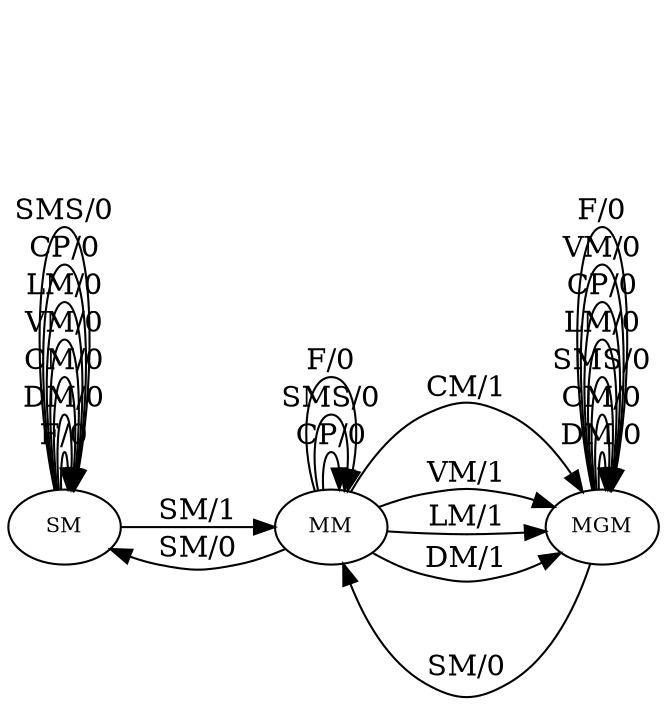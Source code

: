 digraph MefGraph{
	node [fontsize="10"]

                  	rankdir=LR
	0 [label="SM"]
	1 [label="MM"]
	2 [label="MGM"]

	1 -> 2 [label="CM/1"]
	2 -> 2 [label="DM/0"]
	0 -> 0 [label="F/0"]
	2 -> 2 [label="CM/0"]
	1 -> 2 [label="VM/1"]
	1 -> 2 [label="LM/1"]
	1 -> 1 [label="CP/0"]
	0 -> 0 [label="DM/0"]
	2 -> 2 [label="SMS/0"]
	2 -> 2 [label="LM/0"]
	0 -> 0 [label="CM/0"]
	2 -> 2 [label="CP/0"]
	2 -> 2 [label="VM/0"]
	1 -> 0 [label="SM/0"]
	2 -> 2 [label="F/0"]
	1 -> 1 [label="SMS/0"]
	0 -> 0 [label="VM/0"]
	0 -> 0 [label="LM/0"]
	1 -> 1 [label="F/0"]
	0 -> 0 [label="CP/0"]
	2 -> 1 [label="SM/0"]
	0 -> 0 [label="SMS/0"]
	0 -> 1 [label="SM/1"]
	1 -> 2 [label="DM/1"]
}
